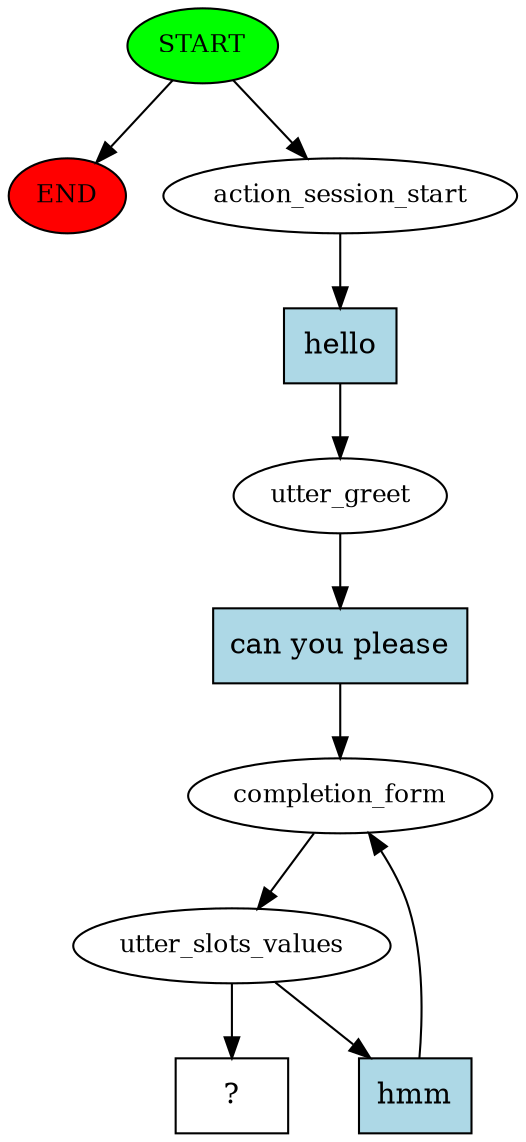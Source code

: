 digraph  {
0 [class="start active", fillcolor=green, fontsize=12, label=START, style=filled];
"-1" [class=end, fillcolor=red, fontsize=12, label=END, style=filled];
1 [class=active, fontsize=12, label=action_session_start];
2 [class=active, fontsize=12, label=utter_greet];
3 [class=active, fontsize=12, label=completion_form];
4 [class=active, fontsize=12, label=utter_slots_values];
9 [class="intent dashed active", label="  ?  ", shape=rect];
10 [class="intent active", fillcolor=lightblue, label=hello, shape=rect, style=filled];
11 [class="intent active", fillcolor=lightblue, label="can you please", shape=rect, style=filled];
12 [class="intent active", fillcolor=lightblue, label=hmm, shape=rect, style=filled];
0 -> "-1"  [class="", key=NONE, label=""];
0 -> 1  [class=active, key=NONE, label=""];
1 -> 10  [class=active, key=0];
2 -> 11  [class=active, key=0];
3 -> 4  [class=active, key=NONE, label=""];
4 -> 9  [class=active, key=NONE, label=""];
4 -> 12  [class=active, key=0];
10 -> 2  [class=active, key=0];
11 -> 3  [class=active, key=0];
12 -> 3  [class=active, key=0];
}
